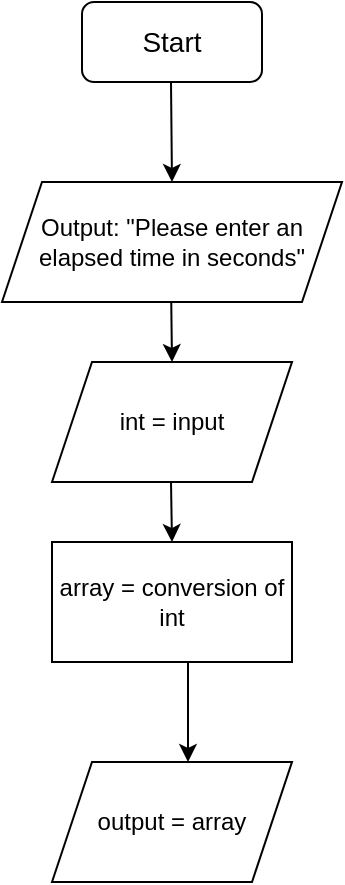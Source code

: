 <mxfile version="13.7.1" type="github"><diagram id="bf55pJNs1JXSHH4adTDI" name="Page-1"><mxGraphModel dx="946" dy="567" grid="1" gridSize="10" guides="1" tooltips="1" connect="1" arrows="1" fold="1" page="1" pageScale="1" pageWidth="827" pageHeight="1169" math="0" shadow="0"><root><mxCell id="0"/><mxCell id="1" parent="0"/><mxCell id="MkJJ7URE5T3GRmh2dS-A-1" value="&lt;font style=&quot;font-size: 14px&quot;&gt;Start&lt;/font&gt;" style="rounded=1;whiteSpace=wrap;html=1;" parent="1" vertex="1"><mxGeometry x="360" y="40" width="90" height="40" as="geometry"/></mxCell><mxCell id="MkJJ7URE5T3GRmh2dS-A-2" value="" style="endArrow=classic;html=1;" parent="1" edge="1"><mxGeometry width="50" height="50" relative="1" as="geometry"><mxPoint x="404.5" y="80" as="sourcePoint"/><mxPoint x="405" y="130" as="targetPoint"/></mxGeometry></mxCell><mxCell id="G5DAYjRerv7cn5uLo0Wa-2" value="" style="endArrow=classic;html=1;" edge="1" parent="1"><mxGeometry width="50" height="50" relative="1" as="geometry"><mxPoint x="404.5" y="180" as="sourcePoint"/><mxPoint x="405" y="220" as="targetPoint"/></mxGeometry></mxCell><mxCell id="G5DAYjRerv7cn5uLo0Wa-4" value="&lt;span&gt;Output: &quot;Please enter an elapsed time in seconds&quot;&lt;/span&gt;" style="shape=parallelogram;perimeter=parallelogramPerimeter;whiteSpace=wrap;html=1;fixedSize=1;" vertex="1" parent="1"><mxGeometry x="320" y="130" width="170" height="60" as="geometry"/></mxCell><mxCell id="G5DAYjRerv7cn5uLo0Wa-5" value="&lt;span&gt;int = input&lt;/span&gt;" style="shape=parallelogram;perimeter=parallelogramPerimeter;whiteSpace=wrap;html=1;fixedSize=1;" vertex="1" parent="1"><mxGeometry x="345" y="220" width="120" height="60" as="geometry"/></mxCell><mxCell id="G5DAYjRerv7cn5uLo0Wa-7" value="array = conversion of int" style="rounded=0;whiteSpace=wrap;html=1;" vertex="1" parent="1"><mxGeometry x="345" y="310" width="120" height="60" as="geometry"/></mxCell><mxCell id="G5DAYjRerv7cn5uLo0Wa-8" value="" style="endArrow=classic;html=1;" edge="1" parent="1"><mxGeometry width="50" height="50" relative="1" as="geometry"><mxPoint x="404.5" y="280" as="sourcePoint"/><mxPoint x="405" y="310" as="targetPoint"/></mxGeometry></mxCell><mxCell id="G5DAYjRerv7cn5uLo0Wa-9" value="output = array" style="shape=parallelogram;perimeter=parallelogramPerimeter;whiteSpace=wrap;html=1;fixedSize=1;" vertex="1" parent="1"><mxGeometry x="345" y="420" width="120" height="60" as="geometry"/></mxCell><mxCell id="G5DAYjRerv7cn5uLo0Wa-10" value="" style="endArrow=classic;html=1;" edge="1" parent="1"><mxGeometry width="50" height="50" relative="1" as="geometry"><mxPoint x="413" y="370" as="sourcePoint"/><mxPoint x="413" y="420" as="targetPoint"/></mxGeometry></mxCell></root></mxGraphModel></diagram></mxfile>